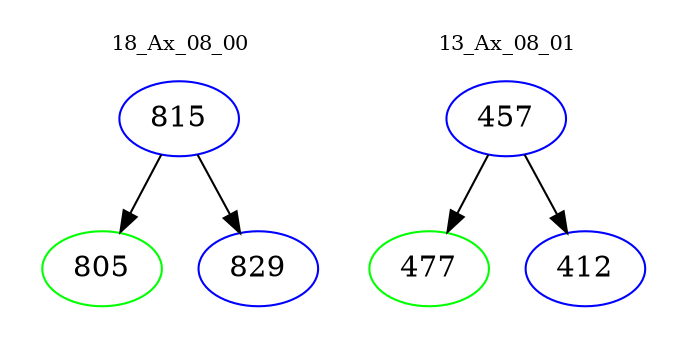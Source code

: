 digraph{
subgraph cluster_0 {
color = white
label = "18_Ax_08_00";
fontsize=10;
T0_815 [label="815", color="blue"]
T0_815 -> T0_805 [color="black"]
T0_805 [label="805", color="green"]
T0_815 -> T0_829 [color="black"]
T0_829 [label="829", color="blue"]
}
subgraph cluster_1 {
color = white
label = "13_Ax_08_01";
fontsize=10;
T1_457 [label="457", color="blue"]
T1_457 -> T1_477 [color="black"]
T1_477 [label="477", color="green"]
T1_457 -> T1_412 [color="black"]
T1_412 [label="412", color="blue"]
}
}
